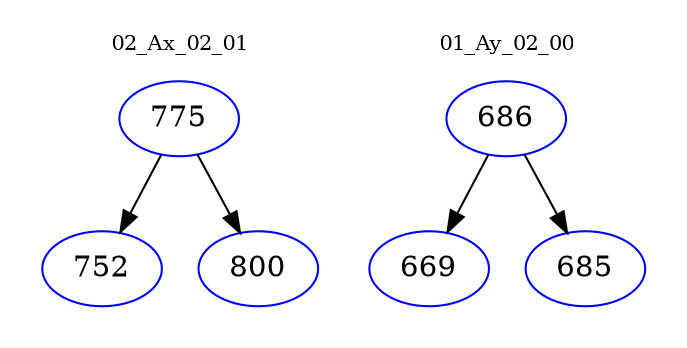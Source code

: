 digraph{
subgraph cluster_0 {
color = white
label = "02_Ax_02_01";
fontsize=10;
T0_775 [label="775", color="blue"]
T0_775 -> T0_752 [color="black"]
T0_752 [label="752", color="blue"]
T0_775 -> T0_800 [color="black"]
T0_800 [label="800", color="blue"]
}
subgraph cluster_1 {
color = white
label = "01_Ay_02_00";
fontsize=10;
T1_686 [label="686", color="blue"]
T1_686 -> T1_669 [color="black"]
T1_669 [label="669", color="blue"]
T1_686 -> T1_685 [color="black"]
T1_685 [label="685", color="blue"]
}
}
